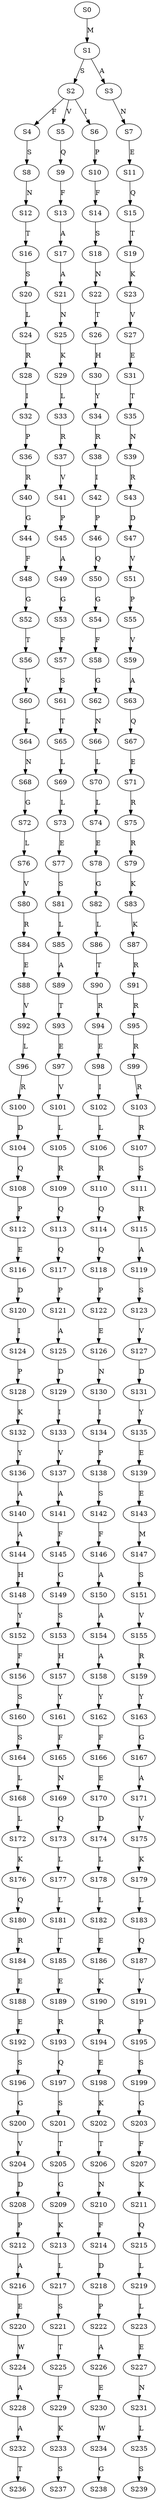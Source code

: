 strict digraph  {
	S0 -> S1 [ label = M ];
	S1 -> S2 [ label = S ];
	S1 -> S3 [ label = A ];
	S2 -> S4 [ label = F ];
	S2 -> S5 [ label = V ];
	S2 -> S6 [ label = I ];
	S3 -> S7 [ label = N ];
	S4 -> S8 [ label = S ];
	S5 -> S9 [ label = Q ];
	S6 -> S10 [ label = P ];
	S7 -> S11 [ label = E ];
	S8 -> S12 [ label = N ];
	S9 -> S13 [ label = F ];
	S10 -> S14 [ label = F ];
	S11 -> S15 [ label = Q ];
	S12 -> S16 [ label = T ];
	S13 -> S17 [ label = A ];
	S14 -> S18 [ label = S ];
	S15 -> S19 [ label = T ];
	S16 -> S20 [ label = S ];
	S17 -> S21 [ label = A ];
	S18 -> S22 [ label = N ];
	S19 -> S23 [ label = K ];
	S20 -> S24 [ label = L ];
	S21 -> S25 [ label = N ];
	S22 -> S26 [ label = T ];
	S23 -> S27 [ label = V ];
	S24 -> S28 [ label = R ];
	S25 -> S29 [ label = K ];
	S26 -> S30 [ label = H ];
	S27 -> S31 [ label = E ];
	S28 -> S32 [ label = I ];
	S29 -> S33 [ label = L ];
	S30 -> S34 [ label = Y ];
	S31 -> S35 [ label = T ];
	S32 -> S36 [ label = P ];
	S33 -> S37 [ label = R ];
	S34 -> S38 [ label = R ];
	S35 -> S39 [ label = N ];
	S36 -> S40 [ label = R ];
	S37 -> S41 [ label = V ];
	S38 -> S42 [ label = I ];
	S39 -> S43 [ label = R ];
	S40 -> S44 [ label = G ];
	S41 -> S45 [ label = P ];
	S42 -> S46 [ label = P ];
	S43 -> S47 [ label = D ];
	S44 -> S48 [ label = F ];
	S45 -> S49 [ label = A ];
	S46 -> S50 [ label = Q ];
	S47 -> S51 [ label = V ];
	S48 -> S52 [ label = G ];
	S49 -> S53 [ label = G ];
	S50 -> S54 [ label = G ];
	S51 -> S55 [ label = P ];
	S52 -> S56 [ label = T ];
	S53 -> S57 [ label = F ];
	S54 -> S58 [ label = F ];
	S55 -> S59 [ label = V ];
	S56 -> S60 [ label = V ];
	S57 -> S61 [ label = S ];
	S58 -> S62 [ label = G ];
	S59 -> S63 [ label = A ];
	S60 -> S64 [ label = L ];
	S61 -> S65 [ label = T ];
	S62 -> S66 [ label = N ];
	S63 -> S67 [ label = Q ];
	S64 -> S68 [ label = N ];
	S65 -> S69 [ label = L ];
	S66 -> S70 [ label = L ];
	S67 -> S71 [ label = E ];
	S68 -> S72 [ label = G ];
	S69 -> S73 [ label = L ];
	S70 -> S74 [ label = L ];
	S71 -> S75 [ label = R ];
	S72 -> S76 [ label = L ];
	S73 -> S77 [ label = E ];
	S74 -> S78 [ label = E ];
	S75 -> S79 [ label = R ];
	S76 -> S80 [ label = V ];
	S77 -> S81 [ label = S ];
	S78 -> S82 [ label = G ];
	S79 -> S83 [ label = K ];
	S80 -> S84 [ label = R ];
	S81 -> S85 [ label = L ];
	S82 -> S86 [ label = L ];
	S83 -> S87 [ label = K ];
	S84 -> S88 [ label = E ];
	S85 -> S89 [ label = A ];
	S86 -> S90 [ label = T ];
	S87 -> S91 [ label = R ];
	S88 -> S92 [ label = V ];
	S89 -> S93 [ label = T ];
	S90 -> S94 [ label = R ];
	S91 -> S95 [ label = R ];
	S92 -> S96 [ label = L ];
	S93 -> S97 [ label = E ];
	S94 -> S98 [ label = E ];
	S95 -> S99 [ label = R ];
	S96 -> S100 [ label = R ];
	S97 -> S101 [ label = V ];
	S98 -> S102 [ label = I ];
	S99 -> S103 [ label = R ];
	S100 -> S104 [ label = D ];
	S101 -> S105 [ label = L ];
	S102 -> S106 [ label = L ];
	S103 -> S107 [ label = R ];
	S104 -> S108 [ label = Q ];
	S105 -> S109 [ label = R ];
	S106 -> S110 [ label = R ];
	S107 -> S111 [ label = S ];
	S108 -> S112 [ label = P ];
	S109 -> S113 [ label = Q ];
	S110 -> S114 [ label = Q ];
	S111 -> S115 [ label = R ];
	S112 -> S116 [ label = E ];
	S113 -> S117 [ label = Q ];
	S114 -> S118 [ label = Q ];
	S115 -> S119 [ label = A ];
	S116 -> S120 [ label = D ];
	S117 -> S121 [ label = P ];
	S118 -> S122 [ label = P ];
	S119 -> S123 [ label = S ];
	S120 -> S124 [ label = I ];
	S121 -> S125 [ label = A ];
	S122 -> S126 [ label = E ];
	S123 -> S127 [ label = V ];
	S124 -> S128 [ label = P ];
	S125 -> S129 [ label = D ];
	S126 -> S130 [ label = N ];
	S127 -> S131 [ label = D ];
	S128 -> S132 [ label = K ];
	S129 -> S133 [ label = I ];
	S130 -> S134 [ label = I ];
	S131 -> S135 [ label = Y ];
	S132 -> S136 [ label = Y ];
	S133 -> S137 [ label = V ];
	S134 -> S138 [ label = P ];
	S135 -> S139 [ label = E ];
	S136 -> S140 [ label = A ];
	S137 -> S141 [ label = A ];
	S138 -> S142 [ label = S ];
	S139 -> S143 [ label = E ];
	S140 -> S144 [ label = A ];
	S141 -> S145 [ label = F ];
	S142 -> S146 [ label = F ];
	S143 -> S147 [ label = M ];
	S144 -> S148 [ label = H ];
	S145 -> S149 [ label = G ];
	S146 -> S150 [ label = A ];
	S147 -> S151 [ label = S ];
	S148 -> S152 [ label = Y ];
	S149 -> S153 [ label = S ];
	S150 -> S154 [ label = A ];
	S151 -> S155 [ label = V ];
	S152 -> S156 [ label = F ];
	S153 -> S157 [ label = H ];
	S154 -> S158 [ label = A ];
	S155 -> S159 [ label = R ];
	S156 -> S160 [ label = S ];
	S157 -> S161 [ label = Y ];
	S158 -> S162 [ label = Y ];
	S159 -> S163 [ label = Y ];
	S160 -> S164 [ label = S ];
	S161 -> S165 [ label = F ];
	S162 -> S166 [ label = F ];
	S163 -> S167 [ label = G ];
	S164 -> S168 [ label = L ];
	S165 -> S169 [ label = N ];
	S166 -> S170 [ label = E ];
	S167 -> S171 [ label = A ];
	S168 -> S172 [ label = L ];
	S169 -> S173 [ label = Q ];
	S170 -> S174 [ label = D ];
	S171 -> S175 [ label = V ];
	S172 -> S176 [ label = K ];
	S173 -> S177 [ label = L ];
	S174 -> S178 [ label = L ];
	S175 -> S179 [ label = K ];
	S176 -> S180 [ label = Q ];
	S177 -> S181 [ label = L ];
	S178 -> S182 [ label = L ];
	S179 -> S183 [ label = L ];
	S180 -> S184 [ label = R ];
	S181 -> S185 [ label = T ];
	S182 -> S186 [ label = E ];
	S183 -> S187 [ label = Q ];
	S184 -> S188 [ label = E ];
	S185 -> S189 [ label = E ];
	S186 -> S190 [ label = K ];
	S187 -> S191 [ label = V ];
	S188 -> S192 [ label = E ];
	S189 -> S193 [ label = R ];
	S190 -> S194 [ label = R ];
	S191 -> S195 [ label = P ];
	S192 -> S196 [ label = S ];
	S193 -> S197 [ label = Q ];
	S194 -> S198 [ label = E ];
	S195 -> S199 [ label = S ];
	S196 -> S200 [ label = G ];
	S197 -> S201 [ label = S ];
	S198 -> S202 [ label = K ];
	S199 -> S203 [ label = G ];
	S200 -> S204 [ label = V ];
	S201 -> S205 [ label = T ];
	S202 -> S206 [ label = T ];
	S203 -> S207 [ label = F ];
	S204 -> S208 [ label = D ];
	S205 -> S209 [ label = G ];
	S206 -> S210 [ label = N ];
	S207 -> S211 [ label = K ];
	S208 -> S212 [ label = P ];
	S209 -> S213 [ label = K ];
	S210 -> S214 [ label = F ];
	S211 -> S215 [ label = Q ];
	S212 -> S216 [ label = A ];
	S213 -> S217 [ label = L ];
	S214 -> S218 [ label = D ];
	S215 -> S219 [ label = L ];
	S216 -> S220 [ label = E ];
	S217 -> S221 [ label = S ];
	S218 -> S222 [ label = P ];
	S219 -> S223 [ label = L ];
	S220 -> S224 [ label = W ];
	S221 -> S225 [ label = T ];
	S222 -> S226 [ label = A ];
	S223 -> S227 [ label = E ];
	S224 -> S228 [ label = A ];
	S225 -> S229 [ label = F ];
	S226 -> S230 [ label = E ];
	S227 -> S231 [ label = N ];
	S228 -> S232 [ label = A ];
	S229 -> S233 [ label = K ];
	S230 -> S234 [ label = W ];
	S231 -> S235 [ label = L ];
	S232 -> S236 [ label = T ];
	S233 -> S237 [ label = S ];
	S234 -> S238 [ label = G ];
	S235 -> S239 [ label = S ];
}

